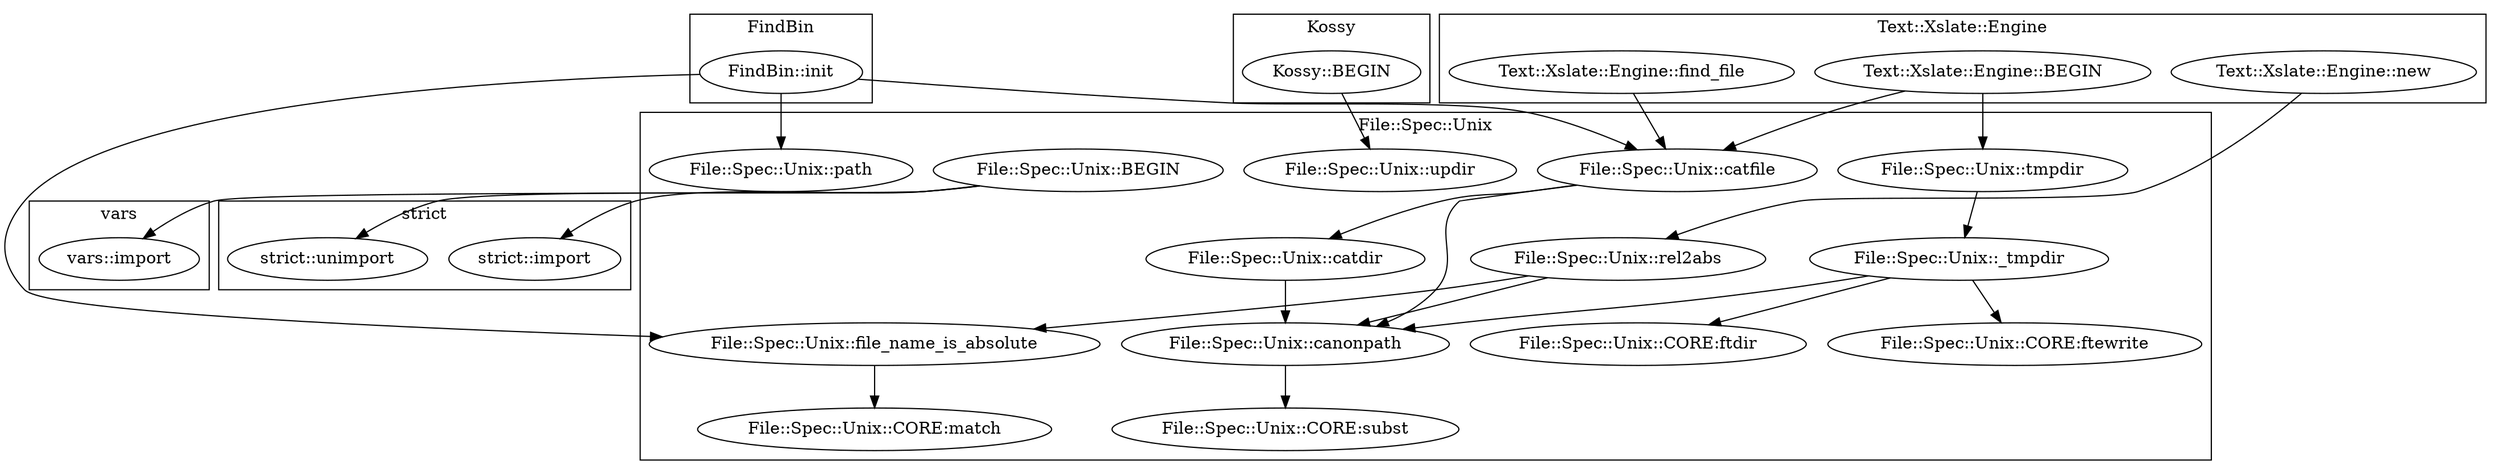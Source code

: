 digraph {
graph [overlap=false]
subgraph cluster_vars {
	label="vars";
	"vars::import";
}
subgraph cluster_strict {
	label="strict";
	"strict::import";
	"strict::unimport";
}
subgraph cluster_File_Spec_Unix {
	label="File::Spec::Unix";
	"File::Spec::Unix::BEGIN";
	"File::Spec::Unix::CORE:ftdir";
	"File::Spec::Unix::path";
	"File::Spec::Unix::rel2abs";
	"File::Spec::Unix::canonpath";
	"File::Spec::Unix::_tmpdir";
	"File::Spec::Unix::CORE:match";
	"File::Spec::Unix::catfile";
	"File::Spec::Unix::updir";
	"File::Spec::Unix::file_name_is_absolute";
	"File::Spec::Unix::CORE:ftewrite";
	"File::Spec::Unix::tmpdir";
	"File::Spec::Unix::CORE:subst";
	"File::Spec::Unix::catdir";
}
subgraph cluster_FindBin {
	label="FindBin";
	"FindBin::init";
}
subgraph cluster_Text_Xslate_Engine {
	label="Text::Xslate::Engine";
	"Text::Xslate::Engine::find_file";
	"Text::Xslate::Engine::BEGIN";
	"Text::Xslate::Engine::new";
}
subgraph cluster_Kossy {
	label="Kossy";
	"Kossy::BEGIN";
}
"File::Spec::Unix::rel2abs" -> "File::Spec::Unix::canonpath";
"File::Spec::Unix::_tmpdir" -> "File::Spec::Unix::canonpath";
"File::Spec::Unix::catfile" -> "File::Spec::Unix::canonpath";
"File::Spec::Unix::catdir" -> "File::Spec::Unix::canonpath";
"Text::Xslate::Engine::new" -> "File::Spec::Unix::rel2abs";
"File::Spec::Unix::BEGIN" -> "vars::import";
"Kossy::BEGIN" -> "File::Spec::Unix::updir";
"File::Spec::Unix::rel2abs" -> "File::Spec::Unix::file_name_is_absolute";
"FindBin::init" -> "File::Spec::Unix::file_name_is_absolute";
"Text::Xslate::Engine::BEGIN" -> "File::Spec::Unix::tmpdir";
"File::Spec::Unix::BEGIN" -> "strict::unimport";
"File::Spec::Unix::_tmpdir" -> "File::Spec::Unix::CORE:ftewrite";
"File::Spec::Unix::catfile" -> "File::Spec::Unix::catdir";
"FindBin::init" -> "File::Spec::Unix::path";
"File::Spec::Unix::_tmpdir" -> "File::Spec::Unix::CORE:ftdir";
"File::Spec::Unix::file_name_is_absolute" -> "File::Spec::Unix::CORE:match";
"File::Spec::Unix::tmpdir" -> "File::Spec::Unix::_tmpdir";
"Text::Xslate::Engine::find_file" -> "File::Spec::Unix::catfile";
"Text::Xslate::Engine::BEGIN" -> "File::Spec::Unix::catfile";
"FindBin::init" -> "File::Spec::Unix::catfile";
"File::Spec::Unix::BEGIN" -> "strict::import";
"File::Spec::Unix::canonpath" -> "File::Spec::Unix::CORE:subst";
}
